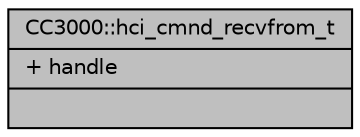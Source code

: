 digraph "CC3000::hci_cmnd_recvfrom_t"
{
  edge [fontname="Helvetica",fontsize="10",labelfontname="Helvetica",labelfontsize="10"];
  node [fontname="Helvetica",fontsize="10",shape=record];
  Node1 [label="{CC3000::hci_cmnd_recvfrom_t\n|+ handle\l|}",height=0.2,width=0.4,color="black", fillcolor="grey75", style="filled", fontcolor="black"];
}
